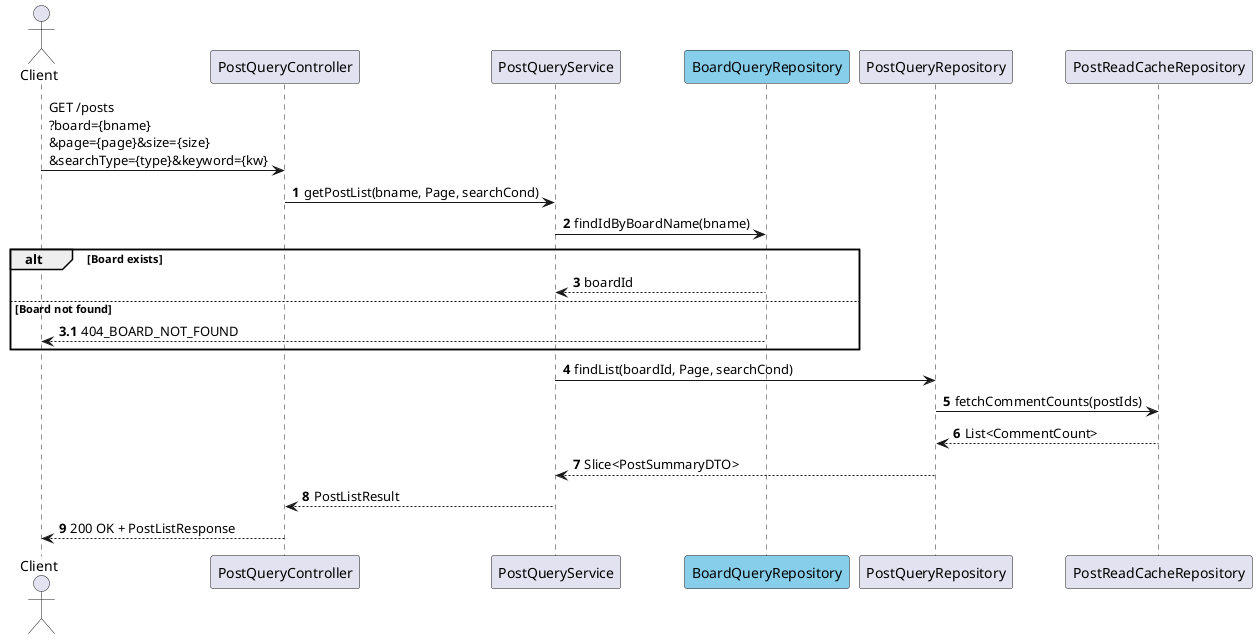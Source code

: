 @startuml PostListSeq
actor Client
participant PostQueryController
participant PostQueryService
participant BoardQueryRepository #skyblue
participant PostQueryRepository
participant PostReadCacheRepository

Client -> PostQueryController : GET /posts\n?board={bname}\n&page={page}&size={size}\n&searchType={type}&keyword={kw}

autonumber
PostQueryController -> PostQueryService : getPostList(bname, Page, searchCond)

PostQueryService -> BoardQueryRepository : findIdByBoardName(bname)
alt Board exists
BoardQueryRepository --> PostQueryService : boardId
else Board not found
autonumber  3.1
  BoardQueryRepository --> Client : 404_BOARD_NOT_FOUND
'  stop
end

autonumber 4
PostQueryService -> PostQueryRepository : findList(boardId, Page, searchCond)
PostQueryRepository -> PostReadCacheRepository : fetchCommentCounts(postIds)
PostReadCacheRepository --> PostQueryRepository : List<CommentCount>
PostQueryRepository --> PostQueryService : Slice<PostSummaryDTO>


PostQueryService --> PostQueryController : PostListResult
PostQueryController --> Client : 200 OK + PostListResponse
@enduml
